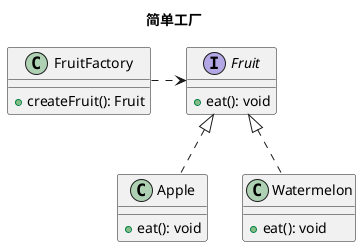 @startuml
title 简单工厂

interface Fruit {
    + eat(): void
}

class Apple implements Fruit {
    + eat(): void
}

class Watermelon implements Fruit {
    + eat(): void
}

class FruitFactory {
    + createFruit(): Fruit
}

FruitFactory .right.> Fruit

@enduml